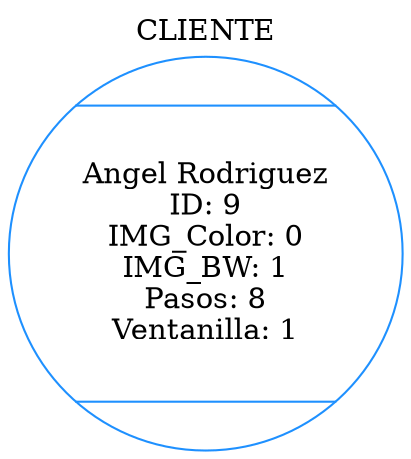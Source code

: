 digraph G{
label="CLIENTE";
labelloc = "t"
node [shape=Mcircle,color=dodgerblue1];
cliente495053715[label="Angel Rodriguez\nID: 9\nIMG_Color: 0\nIMG_BW: 1\nPasos: 8\nVentanilla: 1", width=1.5,height=1.5];

}